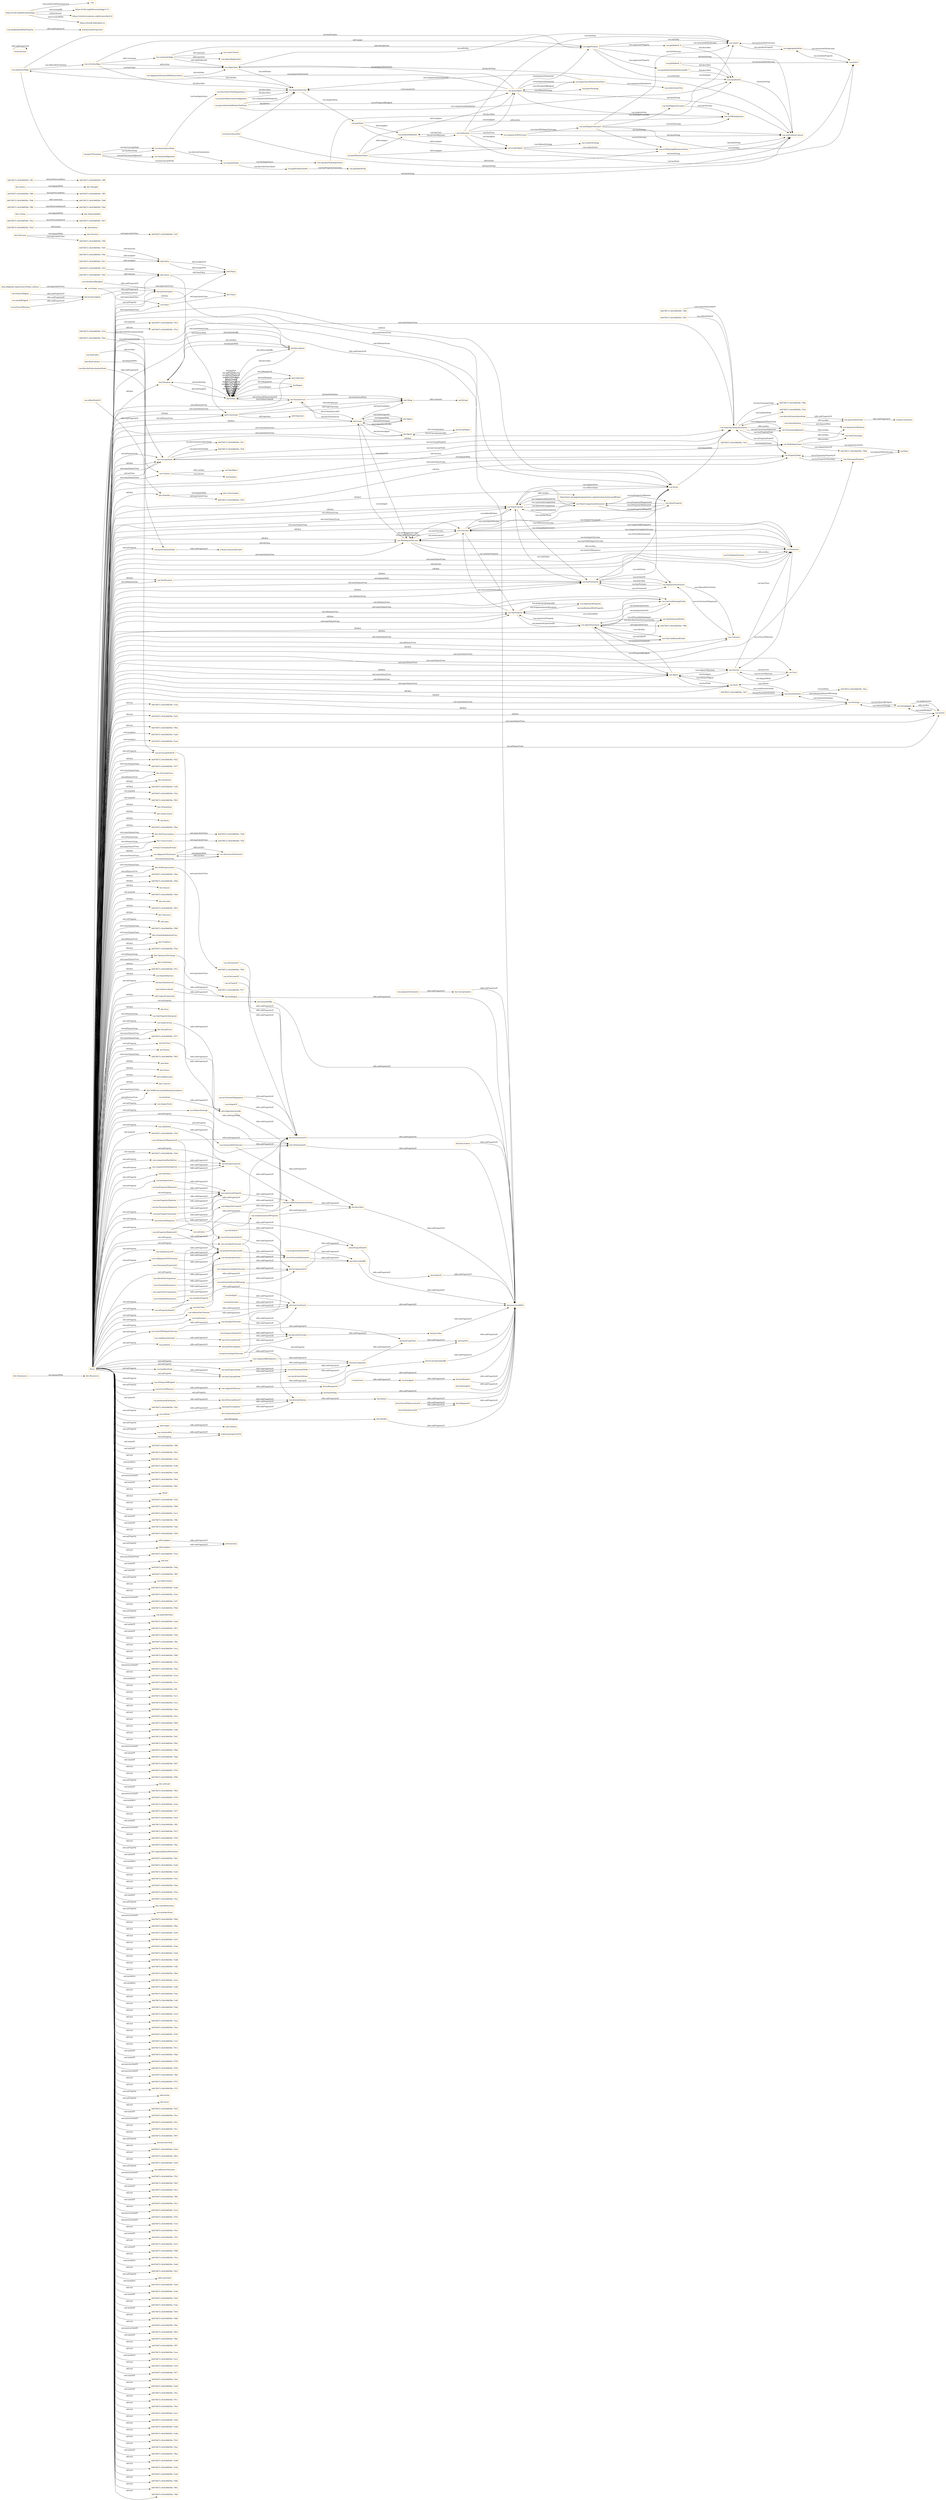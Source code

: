 digraph ar2dtool_diagram { 
rankdir=LR;
size="1501"
node [shape = rectangle, color="orange"]; "bhv:Dominance" "44478472:18c6366f38c:-7fc6" "44478472:18c6366f38c:-7ef1" "dul:Situation" "odrl:Action" "44478472:18c6366f38c:-7fd5" "44478472:18c6366f38c:-7fe7" "44478472:18c6366f38c:-7faa" "44478472:18c6366f38c:-7f22" "44478472:18c6366f38c:-7f17" "44478472:18c6366f38c:-7f77" "44478472:18c6366f38c:-7fde" "bhv:PersonalFocus" "bhv:Hedonism" "bhv:Societal" "44478472:18c6366f38c:-7ef0" "vae:NodeImportance" "bhv:Universalism" "44478472:18c6366f38c:-7f96" "44478472:18c6366f38c:-7fbb" "vae:Value" "bhv:Stimulation" "odrl:Policy" "bhv:Achievement" "bhv:Value" "dul:Norm" "44478472:18c6366f38c:-7fbe" "44478472:18c6366f38c:-7fcf" "44478472:18c6366f38c:-7fc3" "44478472:18c6366f38c:-7fb8" "44478472:18c6366f38c:-7f0f" "odrl:Operator" "vae:VaeProperty" "bhv:SelfTrascendence" "vae:Outcome" "schema:ConceptualFrame" "vae:VaeEntity" "vae:MultiInputOutcome" "bhv:Conservation" "vae:AlignmentStatement" "44478472:18c6366f38c:-7f0e" "bhv:Dependability" "44478472:18c6366f38c:-7fc9" "dul:SocialObject" "bhv:Caring" "44478472:18c6366f38c:-7f04" "odrl:Asset" "bhv:Nature" "vae:Generalization" "vae:Context" "vae:ActionOnState" "vae:VaeStatement" "44478472:18c6366f38c:-7fed" "44478472:18c6366f38c:-7f23" "vae:TaxonomyProperty" "44478472:18c6366f38c:-7fd2" "bhv:Security" "vae:ConceptNode" "dul:Object" "44478472:18c6366f38c:-7fb3" "bhv:Tolerance" "vae:System" "http://dbpedia.org/resource/Value_(ethics)" "bhv:Humility" "44478472:18c6366f38c:-7fdb" "44478472:18c6366f38c:-7f99" "odrl:Party" "vae:Norm" "44478472:18c6366f38c:-7ff6" "bhv:GrowthAndAnxietyFree" "vae:User" "44478472:18c6366f38c:-7fc0" "vae:Sequence" "vae:AgentStatement" "vae:VaeConditionedEntity" "bhv:Tradition" "dul:Event" "dul:Agent" "44478472:18c6366f38c:-7fea" "vae:ValueTaxonomyStatement" "44478472:18c6366f38c:-7fa7" "44478472:18c6366f38c:-7f2e" "vae:TaxonomyAlignment" "bhv:SelfEnhancement" "vae:Strategy" "vae:Agent" "44478472:18c6366f38c:-7f05" "bhv:Benevolence" "vae:FinalInputOutcome" "vae:VaeSituation" "bhv:Conformity" "44478472:18c6366f38c:-7f1c" "vae:Action" "44478472:18c6366f38c:-7fd8" "44478472:18c6366f38c:-7fad" "bhv:Resources" "dul:Collection" "44478472:18c6366f38c:-7f2f" "vae:AwarenessStatement" "vae:ValueDefinition" "bhv:OpennessToChange" "44478472:18c6366f38c:-7fcc" "vae:ActingAgent" "odrl:LogicalConstraint" "vae:ValueConcept" "vae:PropertyNode" "vae:ValueProperty" "vae:ValueComparisonStatement" "44478472:18c6366f38c:-7fb0" "vae:VaeStatementEntity" "vae:Criterion" "44478472:18c6366f38c:-7fe4" "bhv:Thought" "dul:TimeInterval" "vae:State" "dul:Entity" "bhv:Face" "44478472:18c6366f38c:-7ff3" "vae:VaeConditioningEntity" "vae:VaePropertyStatement" "bhv:SocialFocus" "44478472:18c6366f38c:-7ff0" "44478472:18c6366f38c:-7f71" "odrl:Constraint" "vae:OptimizedProperty" "dul:Theory" "dul:Region" "dul:Description" "44478472:18c6366f38c:-7f63" "44478472:18c6366f38c:-7fe1" "bhv:Action" "vcvf:Value" "odrl:Rule" "bhv:Power" "vae:ImportanceRelation" "bhv:Personal" "44478472:18c6366f38c:-7ef9" "44478472:18c6366f38c:-7fb5" "44478472:18c6366f38c:-7ffc" "vae:ArgumentStatement" "bhv:SelfDirection" "bhv:Concern" "44478472:18c6366f38c:-7ff9" "bhv:SelfProtectionAndAnxietyAvoidance" ; /*classes style*/
	"bhv:Action" -> "bhv:Thought" [ label = "owl:disjointWith" ];
	"vae:particularizesNode" -> "schema:subsumedUnder" [ label = "rdfs:subPropertyOf" ];
	"vae:hasConceptNode" -> "vae:hasTaxonomyNode" [ label = "rdfs:subPropertyOf" ];
	"vae:ConceptNode" -> "vae:PropertyNode" [ label = "owl:disjointWith" ];
	"vae:argumentAlign" -> "vae:criterionAlign" [ label = "vae:isBasedOnCriterion" ];
	"vae:argumentAlign" -> "vae:alignPremise" [ label = "vae:hasPremise" ];
	"vae:argumentAlign" -> "vae:alignClaim" [ label = "vae:hasClaim" ];
	"vae:argumentAlign" -> "vae:taxProblemContext" [ label = "dul:hasSetting" ];
	"vae:isTaxonomyNodeOf" -> "dul:isComponentOf" [ label = "rdfs:subPropertyOf" ];
	"vae:previousInputOutcome" -> "dul:isConstituentOf" [ label = "rdfs:subPropertyOf" ];
	"vae:previousInputOutcome" -> "dul:directlyFollows" [ label = "rdfs:subPropertyOf" ];
	"vae:proposesStatement" -> "dul:conceptualizes" [ label = "rdfs:subPropertyOf" ];
	"vae:hasTaxonomyNode" -> "dul:hasComponent" [ label = "rdfs:subPropertyOf" ];
	"vae:giniPropertyNode" -> "vae:giniIndexProp" [ label = "vae:hasPropertyTaxonomy" ];
	"dul:isSatisfiedBy" -> "dul:associatedWith" [ label = "rdfs:subPropertyOf" ];
	"vae:nextInputOutcome" -> "dul:isConstituentOf" [ label = "rdfs:subPropertyOf" ];
	"vae:nextInputOutcome" -> "dul:directlyPrecedes" [ label = "rdfs:subPropertyOf" ];
	"vae:VaeSituation" -> "vae:VaeStatement" [ label = "owl:disjointWith" ];
	"vae:benvolenceNodeImportance" -> "vae:benevolenceTax" [ label = "dul:describes" ];
	"dul:conceptualizes" -> "dul:associatedWith" [ label = "rdfs:subPropertyOf" ];
	"vae:comparisonHasInferior" -> "vae:interpretationOn" [ label = "rdfs:subPropertyOf" ];
	"vae:hasTrace" -> "dul:isAgentInvolvedIn" [ label = "rdfs:subPropertyOf" ];
	"vae:isInputOf" -> "dul:isConstituentOf" [ label = "rdfs:subPropertyOf" ];
	"dul:involvesAgent" -> "dul:hasParticipant" [ label = "rdfs:subPropertyOf" ];
	"dul:isObservableAt" -> "dul:hasRegion" [ label = "rdfs:subPropertyOf" ];
	"terms:license" -> "terms:license" [ label = "rdfs:subPropertyOf" ];
	"vae:multiInputOutcome2" -> "vae:actOfPayingTaxes" [ label = "vae:hasOutcome" ];
	"vae:multiInputOutcome2" -> "vae:state2" [ label = "vae:hasInput" ];
	"dul:hasLocation" -> "dul:associatedWith" [ label = "rdfs:subPropertyOf" ];
	"bhv:SelfTrascendence" -> "44478472:18c6366f38c:-7ef9" [ label = "owl:equivalentClass" ];
	"dul:isAgentInvolvedIn" -> "dul:isParticipantIn" [ label = "rdfs:subPropertyOf" ];
	"http://dbpedia.org/resource/Value_(ethics)" -> "vcvf:Value" [ label = "owl:equivalentClass" ];
	"vae:describesVaeStatementEntity" -> "dul:describes" [ label = "rdfs:subPropertyOf" ];
	"vae:hasPropertyTaxonomy" -> "vae:expressesProperty" [ label = "rdfs:subPropertyOf" ];
	"dul:Event" -> "dul:Object" [ label = "owl:disjointWith" ];
	"vae:isPremiseOf" -> "dul:isConstituentOf" [ label = "rdfs:subPropertyOf" ];
	"dul:isConstituentOf" -> "dul:associatedWith" [ label = "rdfs:subPropertyOf" ];
	"vae:interpretationOn" -> "vae:describesVaeStatementEntity" [ label = "rdfs:subPropertyOf" ];
	"vae:isTestedInStatement" -> "vae:hasInterpretation" [ label = "rdfs:subPropertyOf" ];
	"dul:Description" -> "dul:Situation" [ label = "owl:disjointWith" ];
	"vae:giniIndex0_3" -> "vae:state1" [ label = "vae:measuredOnOutcome" ];
	"vae:giniIndex0_3" -> "vae:equalityTax" [ label = "dul:describes" ];
	"vae:madeByAgent" -> "dul:involvesAgent" [ label = "rdfs:subPropertyOf" ];
	"dul:isPreconditionOf" -> "dul:directlyPrecedes" [ label = "rdfs:subPropertyOf" ];
	"vae:isOutcomeOf" -> "dul:isConstituentOf" [ label = "rdfs:subPropertyOf" ];
	"vae:isPresentInStatement" -> "dul:isDescribedBy" [ label = "rdfs:subPropertyOf" ];
	"vae:hasInput" -> "dul:hasConstituent" [ label = "rdfs:subPropertyOf" ];
	"bhv:Personal" -> "bhv:Societal" [ label = "owl:disjointWith" ];
	"bhv:Personal" -> "44478472:18c6366f38c:-7f0f" [ label = "owl:equivalentClass" ];
	"vae:hasUser" -> "vae:hasAgent" [ label = "rdfs:subPropertyOf" ];
	"vae:equalityTax" -> "vae:taxProblemContext" [ label = "dul:hasSetting" ];
	"dul:hasPart" -> "dul:associatedWith" [ label = "rdfs:subPropertyOf" ];
	"vae:onState" -> "dul:hasPrecondition" [ label = "rdfs:subPropertyOf" ];
	"vae:hasActionOnState" -> "dul:hasComponent" [ label = "rdfs:subPropertyOf" ];
	"vae:AgentStatement" -> "44478472:18c6366f38c:-7f96" [ label = "owl:equivalentClass" ];
	"vae:hasPropertyNode" -> "vae:hasTaxonomyNode" [ label = "rdfs:subPropertyOf" ];
	"vae:hasPropertyNode" -> "dul:hasComponent" [ label = "rdfs:subPropertyOf" ];
	"vae:payMinimumTaxes" -> "vae:problemModeller" [ label = "odrl:assigner" ];
	"vae:payMinimumTaxes" -> "vae:payerAgent" [ label = "odrl:assignee" ];
	"vae:payMinimumTaxes" -> "vae:evaderAgent" [ label = "odrl:assignee" ];
	"vae:payMinimumTaxes" -> "vae:actOfPayingMiniumumTaxes" [ label = "odrl:action" ];
	"vae:equalityNode" -> "vae:giniPropertyNode" [ label = "vae:directlyGeneralizes" ];
	"vae:equalityNode" -> "vae:equalityNodeImportance" [ label = "vae:hasImportance" ];
	"dul:hasPrecondition" -> "dul:directlyFollows" [ label = "rdfs:subPropertyOf" ];
	"vae:hasPropertyOfSuperior" -> "vae:expressesProperty" [ label = "rdfs:subPropertyOf" ];
	"odrl:Asset" -> "odrl:Constraint" [ label = "owl:disjointWith" ];
	"bhv:Conservation" -> "44478472:18c6366f38c:-7f2f" [ label = "owl:equivalentClass" ];
	"dul:hasRegion" -> "dul:associatedWith" [ label = "rdfs:subPropertyOf" ];
	"vae:isPropertyNodeOf" -> "vae:isTaxonomyNodeOf" [ label = "rdfs:subPropertyOf" ];
	"vae:isPropertyNodeOf" -> "dul:isComponentOf" [ label = "rdfs:subPropertyOf" ];
	"bhv:Societal" -> "44478472:18c6366f38c:-7ef1" [ label = "owl:equivalentClass" ];
	"dul:precedes" -> "dul:associatedWith" [ label = "rdfs:subPropertyOf" ];
	"vae:comparisonHasSuperior" -> "vae:interpretationOn" [ label = "rdfs:subPropertyOf" ];
	"vae:hasOutcome" -> "dul:hasConstituent" [ label = "rdfs:subPropertyOf" ];
	"vae:Norm" -> "vae:ValueTaxonomyStatement" [ label = "owl:disjointWith" ];
	"vae:alignPremise" -> "vae:equalityTax" [ label = "vae:withValue" ];
	"vae:alignPremise" -> "vae:state2" [ label = "vae:onEntity" ];
	"vae:alignPremise" -> "vae:giniIndexSatisfiedThreshold0_7" [ label = "vae:expressesProperty" ];
	"vae:alignPremise" -> "vae:giniIndex0_9" [ label = "vae:expressesProperty" ];
	"vae:alignPremise" -> "vae:taxProblemContext" [ label = "dul:hasSetting" ];
	"vae:isProposedByAgent" -> "dul:isConceptualizedBy" [ label = "rdfs:subPropertyOf" ];
	"dul:isComponentOf" -> "dul:isPropertPartOf" [ label = "rdfs:subPropertyOf" ];
	"vae:Value" -> "bhv:Value" [ label = "owl:equivalentClass" ];
	"bhv:Dominance" -> "bhv:Resources" [ label = "owl:disjointWith" ];
	"vae:isEntityOf" -> "vae:isPresentInStatement" [ label = "rdfs:subPropertyOf" ];
	"dul:isConceptualizedBy" -> "dul:associatedWith" [ label = "rdfs:subPropertyOf" ];
	"vae:MultiInputOutcome" -> "vae:Sequence" [ label = "rdfs:seeAlso" ];
	"vae:propertyExpressedAt" -> "vae:isPresentInStatement" [ label = "rdfs:subPropertyOf" ];
	"vae:payerAgent" -> "vae:taxProblemContext" [ label = "dul:hasSetting" ];
	"vae:payerAgent" -> "vae:importanceRelationTaxPayer" [ label = "vae:proposesStatement" ];
	"vae:payerAgent" -> "vae:payerStrategy" [ label = "vae:followsStrategy" ];
	"vae:payerAgent" -> "vae:benevolenceTax" [ label = "vcvf:commitsTo" ];
	"vae:payerAgent" -> "vae:argumentAlign" [ label = "vae:proposesStatement" ];
	"vae:payerAgent" -> "vae:alignClaim" [ label = "vae:proposesStatement" ];
	"vae:payerAgent" -> "vae:actOfPayingTaxes" [ label = "vae:makesAction" ];
	"vae:payerAgent" -> "vae:alignPremise" [ label = "vae:proposesStatement" ];
	"vae:hasState" -> "dul:isAgentInvolvedIn" [ label = "rdfs:subPropertyOf" ];
	"vae:AwarenessStatement" -> "vae:AlignmentStatement" [ label = "rdfs:seeAlso" ];
	"vae:isConceptNodeOf" -> "vae:isTaxonomyNodeOf" [ label = "rdfs:subPropertyOf" ];
	"bhv:Caring" -> "bhv:Dependability" [ label = "owl:disjointWith" ];
	"vae:payTaxes" -> "vae:problemModeller" [ label = "odrl:assigner" ];
	"vae:payTaxes" -> "vae:evaderAgent" [ label = "odrl:assignee" ];
	"vae:payTaxes" -> "vae:actOfPayingTaxes" [ label = "odrl:action" ];
	"vae:hasRootNode" -> "vae:hasConceptNode" [ label = "rdfs:subPropertyOf" ];
	"vae:isAgentOfSystem" -> "dul:isMemberOf" [ label = "rdfs:subPropertyOf" ];
	"dul:hasProperPart" -> "dul:hasPart" [ label = "rdfs:subPropertyOf" ];
	"vae:aggregationSum" -> "vae:state2" [ label = "vae:measuredOnOutcome" ];
	"vae:aggregationSum" -> "vae:state1" [ label = "vae:measuredOnOutcome" ];
	"vae:ValueConcept" -> "http://www.ontologydesignpatterns.org/ont/values/valuecore#Value" [ label = "rdfs:seeAlso" ];
	"vae:state1" -> "vae:aggregationSum" [ label = "vae:satisfiesProperty" ];
	"vae:isInputOutcomeOf" -> "dul:isConstituentOf" [ label = "rdfs:subPropertyOf" ];
	"vae:payerTaxonomy" -> "vae:taxonomAlignment" [ label = "vae:hasTaxonomyAlignment" ];
	"vae:payerTaxonomy" -> "vae:benevolenceNode" [ label = "vae:hasRootNode" ];
	"vae:payerTaxonomy" -> "vae:equalityNode" [ label = "vae:hasConceptNode" ];
	"vae:payerTaxonomy" -> "vae:benevolenceNode" [ label = "vae:hasConceptNode" ];
	"vae:isTaxonomyPropertyOf" -> "vae:propertyExpressedAt" [ label = "rdfs:subPropertyOf" ];
	"vae:giniIndex0_9" -> "vae:state2" [ label = "vae:measuredOnOutcome" ];
	"vae:giniIndex0_9" -> "vae:equalityTax" [ label = "dul:describes" ];
	"vae:directlyParticularizesNode" -> "vae:particularizesNode" [ label = "rdfs:subPropertyOf" ];
	"vae:isRootNodeOf" -> "vae:isConceptNodeOf" [ label = "rdfs:subPropertyOf" ];
	"vae:problemModeller" -> "vae:taxSystem" [ label = "vae:isUserOfSystem" ];
	"dul:hasSetting" -> "dul:associatedWith" [ label = "rdfs:subPropertyOf" ];
	"dul:hasMember" -> "dul:associatedWith" [ label = "rdfs:subPropertyOf" ];
	"vae:expressesProperty" -> "vae:describesVaeStatementEntity" [ label = "rdfs:subPropertyOf" ];
	"vae:taxSystem" -> "vae:problemModeller" [ label = "vae:hasUser" ];
	"vae:taxSystem" -> "vae:sequenceOfOutcomes" [ label = "vae:hasTrace" ];
	"vae:taxSystem" -> "vae:state2" [ label = "vae:hasState" ];
	"vae:taxSystem" -> "vae:state1" [ label = "vae:hasState" ];
	"vae:taxSystem" -> "vae:payerAgent" [ label = "vae:hasAgent" ];
	"vae:taxSystem" -> "vae:evaderAgent" [ label = "vae:hasAgent" ];
	"vae:taxSystem" -> "vae:taxProblemContext" [ label = "dul:hasSetting" ];
	"vae:hasAgent" -> "dul:hasMember" [ label = "rdfs:subPropertyOf" ];
	"vae:isFollowedByAgent" -> "dul:hasParticipant" [ label = "rdfs:subPropertyOf" ];
	"vae:criterionAlign" -> "vae:alignPremise" [ label = "odrl:target" ];
	"vae:criterionAlign" -> "vae:constraintAlign" [ label = "odrl:constraint" ];
	"vae:criterionAlign" -> "vae:alignClaim" [ label = "odrl:action" ];
	"vae:criterionAlign" -> "vae:benevolenceTax" [ label = "dul:describes" ];
	"vae:hasRelationWithProperty" -> "schema:hasPerspective" [ label = "rdfs:subPropertyOf" ];
	"vae:measuredOnOutcome" -> "dul:isParticipantIn" [ label = "rdfs:subPropertyOf" ];
	"vae:measuredOnOutcome" -> "dul:describes" [ label = "rdfs:subPropertyOf" ];
	"vae:isImportanceOf" -> "vae:propertyExpressedAt" [ label = "rdfs:subPropertyOf" ];
	"dul:isSettingFor" -> "dul:associatedWith" [ label = "rdfs:subPropertyOf" ];
	"vae:perform" -> "dul:hasPostcondition" [ label = "rdfs:subPropertyOf" ];
	"vcvf:Value" -> "bhv:Value" [ label = "owl:equivalentClass" ];
	"vcvf:Value" -> "vae:Value" [ label = "owl:equivalentClass" ];
	"dul:isPartOf" -> "dul:associatedWith" [ label = "rdfs:subPropertyOf" ];
	"vae:isTraceOfSystem" -> "dul:involvesAgent" [ label = "rdfs:subPropertyOf" ];
	"dul:isParticipantIn" -> "dul:associatedWith" [ label = "rdfs:subPropertyOf" ];
	"vae:directlyGeneralizesNode" -> "vae:generalizesNode" [ label = "rdfs:subPropertyOf" ];
	"dul:hasTimeInterval" -> "dul:hasRegion" [ label = "rdfs:subPropertyOf" ];
	"vae:importanceRelationTaxPayer" -> "vae:payerAgent" [ label = "vae:isProposedByAgent" ];
	"vae:importanceRelationTaxPayer" -> "vae:benevolenceTax" [ label = "vae:comparisonHasSuperior" ];
	"vae:importanceRelationTaxPayer" -> "vae:achievementTax" [ label = "vae:comparisonHasInferior" ];
	"vae:conditionsActionIn" -> "dul:isPreconditionOf" [ label = "rdfs:subPropertyOf" ];
	"vae:superiorInComparison" -> "vae:hasInterpretation" [ label = "rdfs:subPropertyOf" ];
	"vae:System" -> "vae:User" [ label = "owl:disjointWith" ];
	"dul:satisfies" -> "dul:associatedWith" [ label = "rdfs:subPropertyOf" ];
	"vae:ValueTaxonomyStatement" -> "vae:TaxonomyAlignment" [ label = "rdfs:seeAlso" ];
	"vae:followsStrategy" -> "dul:isParticipantIn" [ label = "rdfs:subPropertyOf" ];
	"vae:hasPropertyOfInferior" -> "vae:expressesProperty" [ label = "rdfs:subPropertyOf" ];
	"vae:composedBySequence" -> "dul:hasComponent" [ label = "rdfs:subPropertyOf" ];
	"vae:isActionOnStateOfStrategy" -> "dul:isComponentOf" [ label = "rdfs:subPropertyOf" ];
	"https://w3id.org/def/vaeontology" -> "vae:" [ label = "vann:preferredNamespaceUri" ];
	"https://w3id.org/def/vaeontology" -> "https://w3id.org/def/vaeontology/1.0.1" [ label = "owl:versionIRI" ];
	"https://w3id.org/def/vaeontology" -> "https://creativecommons.org/licenses/by/4.0/" [ label = "terms:license" ];
	"https://w3id.org/def/vaeontology" -> "https://chowlk.linkeddata.es" [ label = "mod:createdWith" ];
	"vae:benevolenceTax" -> "vae:payTaxes" [ label = "vae:shapesNorm" ];
	"dul:hasComponent" -> "dul:hasProperPart" [ label = "rdfs:subPropertyOf" ];
	"vae:startsWithInputOutcome" -> "vae:hasInputOutcome" [ label = "rdfs:subPropertyOf" ];
	"vae:startsWithInputOutcome" -> "dul:hasProperPart" [ label = "rdfs:subPropertyOf" ];
	"dul:hasParticipant" -> "dul:associatedWith" [ label = "rdfs:subPropertyOf" ];
	"vae:isOptimizationOfProperty" -> "dul:describes" [ label = "rdfs:subPropertyOf" ];
	"vae:propertyOptimizedAt" -> "dul:isDescribedBy" [ label = "rdfs:subPropertyOf" ];
	"bhv:Humility" -> "bhv:Universalism" [ label = "owl:disjointWith" ];
	"bhv:Humility" -> "44478472:18c6366f38c:-7f23" [ label = "owl:equivalentClass" ];
	"vae:FinalInputOutcome" -> "vae:Sequence" [ label = "rdfs:seeAlso" ];
	"odrl:target" -> "odrl:relation" [ label = "rdfs:subPropertyOf" ];
	"vae:benevolenceDef" -> "vae:benevolenceTax" [ label = "dul:defines" ];
	"vae:benevolenceDef" -> "vae:taxProblemContext" [ label = "dul:hasSetting" ];
	"bhv:SelfEnhancement" -> "44478472:18c6366f38c:-7f05" [ label = "owl:equivalentClass" ];
	"dul:directlyPrecedes" -> "dul:precedes" [ label = "rdfs:subPropertyOf" ];
	"vae:makesAction" -> "dul:isAgentInvolvedIn" [ label = "rdfs:subPropertyOf" ];
	"vae:withValue" -> "vae:interpretationOn" [ label = "rdfs:subPropertyOf" ];
	"vae:constraintAlign" -> "vae:alignClaim" [ label = "odrl:rightOperand" ];
	"vae:constraintAlign" -> "vae:sameContext" [ label = "odrl:operator" ];
	"vae:constraintAlign" -> "vae:logicalImplication" [ label = "odrl:operator" ];
	"vae:constraintAlign" -> "vae:alignPremise" [ label = "odrl:leftOperand" ];
	"dul:isRegionFor" -> "dul:associatedWith" [ label = "rdfs:subPropertyOf" ];
	"dul:describes" -> "dul:associatedWith" [ label = "rdfs:subPropertyOf" ];
	"vae:satisfiesProperty" -> "dul:isDescribedBy" [ label = "rdfs:subPropertyOf" ];
	"vae:isAlignmentOfTaxonomy" -> "vae:propertyExpressedAt" [ label = "rdfs:subPropertyOf" ];
	"vae:TaxonomyAlignment" -> "vae:ValueTaxonomy" [ label = "rdfs:seeAlso" ];
	"vae:generalizationRelationTaxPayer" -> "vae:payerAgent" [ label = "vae:isProposedByAgent" ];
	"vae:generalizationRelationTaxPayer" -> "vae:benevolenceTax" [ label = "vae:comparisonHasSuperior" ];
	"vae:generalizationRelationTaxPayer" -> "vae:equalityTax" [ label = "vae:comparisonHasInferior" ];
	"vae:hasImportance" -> "vae:expressesProperty" [ label = "rdfs:subPropertyOf" ];
	"vae:alignClaim" -> "vae:benevolenceTax" [ label = "vae:withValue" ];
	"vae:alignClaim" -> "vae:state2" [ label = "vae:onEntity" ];
	"vae:alignClaim" -> "vae:taxProblemContext" [ label = "dul:hasSetting" ];
	"dul:isDescribedBy" -> "dul:associatedWith" [ label = "rdfs:subPropertyOf" ];
	"vae:actOfPayingMiniumumTaxes" -> "vae:taxProblemContext" [ label = "dul:hasSetting" ];
	"vae:relationWith" -> "schema:perspectiveOn" [ label = "rdfs:subPropertyOf" ];
	"vae:NodeImportance" -> "vae:ValueTaxonomy" [ label = "rdfs:seeAlso" ];
	"vae:NodeImportance" -> "vae:ImportanceRelation" [ label = "rdfs:seeAlso" ];
	"dul:isSubordinatedTo" -> "dul:directlyFollows" [ label = "rdfs:subPropertyOf" ];
	"vae:multiInputOutcome1" -> "vae:multiInputOutcome2" [ label = "vae:nextInputOutcome" ];
	"vae:multiInputOutcome1" -> "vae:state2" [ label = "vae:hasOutcome" ];
	"vae:multiInputOutcome1" -> "vae:actOfPayingTaxes" [ label = "vae:hasOutcome" ];
	"vae:multiInputOutcome1" -> "vae:actOfPayingMiniumumTaxes" [ label = "vae:hasOutcome" ];
	"vae:multiInputOutcome1" -> "vae:state1" [ label = "vae:hasInput" ];
	"vae:Action" -> "vae:ActingAgent" [ label = "rdfs:seeAlso" ];
	"vae:isValuedInStatement" -> "vae:hasInterpretation" [ label = "rdfs:subPropertyOf" ];
	"vae:sequenceOfOutcomes" -> "vae:multiInputOutcome1" [ label = "vae:startsWithInputOutcome" ];
	"vae:sequenceOfOutcomes" -> "vae:taxProblemContext" [ label = "dul:hasSetting" ];
	"vae:inferiorInComparison" -> "vae:hasInterpretation" [ label = "rdfs:subPropertyOf" ];
	"vae:VaeEntity" -> "vae:Context" [ label = "rdfs:seeAlso" ];
	"vae:withNorm" -> "vae:interpretationOn" [ label = "rdfs:subPropertyOf" ];
	"vae:isClaimOf" -> "dul:isConstituentOf" [ label = "rdfs:subPropertyOf" ];
	"vae:hasInputOutcome" -> "dul:hasConstituent" [ label = "rdfs:subPropertyOf" ];
	"vae:alignmentSituationWithbenevolence" -> "vae:benevolenceTax" [ label = "dul:satisfies" ];
	"vae:alignmentSituationWithbenevolence" -> "vae:alignClaim" [ label = "dul:satisfies" ];
	"vae:isPropertyOfSuperiorOf" -> "vae:propertyExpressedAt" [ label = "rdfs:subPropertyOf" ];
	"vae:isPropertyOfSuperiorOf" -> "dul:isConstituentOf" [ label = "rdfs:subPropertyOf" ];
	"vae:evaderAgent" -> "vae:actOfPayingMiniumumTaxes" [ label = "vae:makesAction" ];
	"vae:evaderAgent" -> "vae:evaderStrategy" [ label = "vae:followsStrategy" ];
	"vae:evaderAgent" -> "vae:taxProblemContext" [ label = "dul:hasSetting" ];
	"vae:isStateOfAgent" -> "dul:involvesAgent" [ label = "rdfs:subPropertyOf" ];
	"dul:isPropertPartOf" -> "dul:isPartOf" [ label = "rdfs:subPropertyOf" ];
	"vae:Generalization" -> "vae:generalizesNode" [ label = "rdfs:seeAlso" ];
	"vae:Generalization" -> "vae:ImportanceRelation" [ label = "owl:disjointWith" ];
	"vae:Context" -> "vae:VaeObject" [ label = "rdfs:seeAlso" ];
	"NULL" -> "44478472:18c6366f38c:-7ff8" [ label = "owl:unionOf" ];
	"NULL" -> "44478472:18c6366f38c:-7f43" [ label = "owl:unionOf" ];
	"NULL" -> "44478472:18c6366f38c:-7eb3" [ label = "rdf:rest" ];
	"NULL" -> "dul:Collection" [ label = "owl:allValuesFrom" ];
	"NULL" -> "vae:hasConceptNode" [ label = "owl:onProperty" ];
	"NULL" -> "44478472:18c6366f38c:-7ed6" [ label = "owl:members" ];
	"NULL" -> "bhv:PersonalFocus" [ label = "owl:someValuesFrom" ];
	"NULL" -> "bhv:Hedonism" [ label = "rdf:first" ];
	"NULL" -> "44478472:18c6366f38c:-7ed4" [ label = "rdf:rest" ];
	"NULL" -> "bhv:Conservation" [ label = "owl:allValuesFrom" ];
	"NULL" -> "44478472:18c6366f38c:-7fb4" [ label = "owl:intersectionOf" ];
	"NULL" -> "44478472:18c6366f38c:-7f81" [ label = "owl:unionOf" ];
	"NULL" -> "rdf:nil" [ label = "rdf:rest" ];
	"NULL" -> "vae:VaeConditioningEntity" [ label = "owl:someValuesFrom" ];
	"NULL" -> "vae:isBasedOnCriterion" [ label = "owl:onProperty" ];
	"NULL" -> "44478472:18c6366f38c:-7ef5" [ label = "rdf:rest" ];
	"NULL" -> "44478472:18c6366f38c:-7f08" [ label = "rdf:rest" ];
	"NULL" -> "vae:interpretationOn" [ label = "owl:onProperty" ];
	"NULL" -> "vae:ConceptNode" [ label = "rdf:first" ];
	"NULL" -> "vae:PropertyNode" [ label = "rdf:first" ];
	"NULL" -> "44478472:18c6366f38c:-7ec5" [ label = "rdf:rest" ];
	"NULL" -> "44478472:18c6366f38c:-7ffb" [ label = "owl:unionOf" ];
	"NULL" -> "44478472:18c6366f38c:-7fa6" [ label = "owl:unionOf" ];
	"NULL" -> "44478472:18c6366f38c:-7f04" [ label = "rdf:first" ];
	"NULL" -> "44478472:18c6366f38c:-7f29" [ label = "rdf:rest" ];
	"NULL" -> "odrl:assignee" [ label = "owl:onProperty" ];
	"NULL" -> "44478472:18c6366f38c:-7ecb" [ label = "rdf:rest" ];
	"NULL" -> "vae:ConceptNode" [ label = "owl:someValuesFrom" ];
	"NULL" -> "vae:expressesProperty" [ label = "owl:onProperty" ];
	"NULL" -> "vae:VaeSituation" [ label = "owl:allValuesFrom" ];
	"NULL" -> "dul:hasSetting" [ label = "owl:onProperty" ];
	"NULL" -> "bhv:SelfTrascendence" [ label = "owl:someValuesFrom" ];
	"NULL" -> "44478472:18c6366f38c:-7fb3" [ label = "rdf:first" ];
	"NULL" -> "owl:real" [ label = "owl:someValuesFrom" ];
	"NULL" -> "44478472:18c6366f38c:-7fda" [ label = "owl:unionOf" ];
	"NULL" -> "44478472:18c6366f38c:-7ff5" [ label = "owl:unionOf" ];
	"NULL" -> "vae:reflectsValue" [ label = "owl:onProperty" ];
	"NULL" -> "odrl:LogicalConstraint" [ label = "rdf:first" ];
	"NULL" -> "44478472:18c6366f38c:-7eb6" [ label = "rdf:rest" ];
	"NULL" -> "vae:onEntity" [ label = "owl:onProperty" ];
	"NULL" -> "vae:VaeConditioningEntity" [ label = "owl:allValuesFrom" ];
	"NULL" -> "44478472:18c6366f38c:-7ebc" [ label = "rdf:rest" ];
	"NULL" -> "44478472:18c6366f38c:-7fbe" [ label = "rdf:first" ];
	"NULL" -> "44478472:18c6366f38c:-7ef7" [ label = "owl:intersectionOf" ];
	"NULL" -> "44478472:18c6366f38c:-7fb6" [ label = "rdf:rest" ];
	"NULL" -> "vae:abidesByValue" [ label = "owl:onProperty" ];
	"NULL" -> "vae:comparisonHasInferior" [ label = "owl:onProperty" ];
	"NULL" -> "44478472:18c6366f38c:-7eb4" [ label = "owl:members" ];
	"NULL" -> "44478472:18c6366f38c:-7fb7" [ label = "owl:unionOf" ];
	"NULL" -> "44478472:18c6366f38c:-7f2b" [ label = "owl:unionOf" ];
	"NULL" -> "vae:isUserOfSystem" [ label = "owl:onProperty" ];
	"NULL" -> "44478472:18c6366f38c:-7ffa" [ label = "rdf:rest" ];
	"NULL" -> "44478472:18c6366f38c:-7eca" [ label = "rdf:rest" ];
	"NULL" -> "vae:ActionOnState" [ label = "rdf:first" ];
	"NULL" -> "vae:VaeStatement" [ label = "owl:someValuesFrom" ];
	"NULL" -> "vae:Criterion" [ label = "owl:allValuesFrom" ];
	"NULL" -> "odrl:Constraint" [ label = "owl:allValuesFrom" ];
	"NULL" -> "44478472:18c6366f38c:-7fd0" [ label = "rdf:rest" ];
	"NULL" -> "44478472:18c6366f38c:-7f1b" [ label = "rdf:rest" ];
	"NULL" -> "vae:VaeProperty" [ label = "owl:allValuesFrom" ];
	"NULL" -> "44478472:18c6366f38c:-7f2d" [ label = "owl:intersectionOf" ];
	"NULL" -> "bhv:GrowthAndAnxietyFree" [ label = "owl:someValuesFrom" ];
	"NULL" -> "vae:withValue" [ label = "owl:onProperty" ];
	"NULL" -> "44478472:18c6366f38c:-7ec8" [ label = "rdf:rest" ];
	"NULL" -> "vae:Strategy" [ label = "owl:someValuesFrom" ];
	"NULL" -> "44478472:18c6366f38c:-7ecc" [ label = "owl:members" ];
	"NULL" -> "vae:ConceptNode" [ label = "owl:onClass" ];
	"NULL" -> "vae:Action" [ label = "rdf:first" ];
	"NULL" -> "44478472:18c6366f38c:-7ff1" [ label = "rdf:rest" ];
	"NULL" -> "44478472:18c6366f38c:-7ec1" [ label = "rdf:rest" ];
	"NULL" -> "44478472:18c6366f38c:-7ece" [ label = "rdf:rest" ];
	"NULL" -> "44478472:18c6366f38c:-7feb" [ label = "rdf:rest" ];
	"NULL" -> "vae:MultiInputOutcome" [ label = "owl:someValuesFrom" ];
	"NULL" -> "dul:hasPart" [ label = "owl:onProperty" ];
	"NULL" -> "vae:AwarenessStatement" [ label = "owl:someValuesFrom" ];
	"NULL" -> "vae:Sequence" [ label = "owl:someValuesFrom" ];
	"NULL" -> "44478472:18c6366f38c:-7fe2" [ label = "rdf:rest" ];
	"NULL" -> "44478472:18c6366f38c:-7fb9" [ label = "rdf:rest" ];
	"NULL" -> "vae:startsWithInputOutcome" [ label = "owl:onProperty" ];
	"NULL" -> "44478472:18c6366f38c:-7efd" [ label = "rdf:rest" ];
	"NULL" -> "44478472:18c6366f38c:-7f41" [ label = "rdf:rest" ];
	"NULL" -> "44478472:18c6366f38c:-7f92" [ label = "rdf:rest" ];
	"NULL" -> "44478472:18c6366f38c:-7f0d" [ label = "owl:intersectionOf" ];
	"NULL" -> "vae:Agent" [ label = "owl:someValuesFrom" ];
	"NULL" -> "vae:isStartOfSequence" [ label = "owl:onProperty" ];
	"NULL" -> "bhv:Tradition" [ label = "rdf:first" ];
	"NULL" -> "vae:nextInputOutcome" [ label = "owl:onProperty" ];
	"NULL" -> "vae:Sequence" [ label = "owl:onClass" ];
	"NULL" -> "vae:hasRootNode" [ label = "owl:onProperty" ];
	"NULL" -> "44478472:18c6366f38c:-7f1c" [ label = "rdf:first" ];
	"NULL" -> "vae:VaeConditionedEntity" [ label = "owl:someValuesFrom" ];
	"NULL" -> "44478472:18c6366f38c:-7f22" [ label = "rdf:first" ];
	"NULL" -> "bhv:SelfEnhancement" [ label = "owl:someValuesFrom" ];
	"NULL" -> "44478472:18c6366f38c:-7f71" [ label = "owl:someValuesFrom" ];
	"NULL" -> "bhv:GrowthAndAnxietyFree" [ label = "owl:allValuesFrom" ];
	"NULL" -> "vae:Outcome" [ label = "owl:someValuesFrom" ];
	"NULL" -> "44478472:18c6366f38c:-7fd4" [ label = "owl:unionOf" ];
	"NULL" -> "bhv:SelfDirection" [ label = "rdf:first" ];
	"NULL" -> "vae:TaxonomyProperty" [ label = "owl:someValuesFrom" ];
	"NULL" -> "dul:Theory" [ label = "rdf:first" ];
	"NULL" -> "44478472:18c6366f38c:-7fd7" [ label = "owl:unionOf" ];
	"NULL" -> "dul:Event" [ label = "rdf:first" ];
	"NULL" -> "44478472:18c6366f38c:-7f74" [ label = "rdf:rest" ];
	"NULL" -> "vae:NodeImportance" [ label = "owl:onClass" ];
	"NULL" -> "vae:ArgumentStatement" [ label = "rdf:first" ];
	"NULL" -> "44478472:18c6366f38c:-7f06" [ label = "rdf:rest" ];
	"NULL" -> "bhv:attitude" [ label = "owl:onProperty" ];
	"NULL" -> "44478472:18c6366f38c:-7f62" [ label = "owl:unionOf" ];
	"NULL" -> "44478472:18c6366f38c:-7f0e" [ label = "rdf:first" ];
	"NULL" -> "44478472:18c6366f38c:-7f76" [ label = "owl:intersectionOf" ];
	"NULL" -> "vae:Norm" [ label = "rdf:first" ];
	"NULL" -> "44478472:18c6366f38c:-7ebe" [ label = "owl:members" ];
	"NULL" -> "schema:perspectiveOn" [ label = "owl:onProperty" ];
	"NULL" -> "vae:Value" [ label = "owl:someValuesFrom" ];
	"NULL" -> "44478472:18c6366f38c:-7f27" [ label = "rdf:rest" ];
	"NULL" -> "vae:VaeProperty" [ label = "rdf:first" ];
	"NULL" -> "44478472:18c6366f38c:-7ee4" [ label = "rdf:rest" ];
	"NULL" -> "44478472:18c6366f38c:-7ff2" [ label = "owl:unionOf" ];
	"NULL" -> "44478472:18c6366f38c:-7f15" [ label = "owl:intersectionOf" ];
	"NULL" -> "44478472:18c6366f38c:-7f18" [ label = "rdf:rest" ];
	"NULL" -> "vae:isImportanceOf" [ label = "owl:onProperty" ];
	"NULL" -> "44478472:18c6366f38c:-7f8c" [ label = "rdf:rest" ];
	"NULL" -> "bhv:opposingValueMotivation" [ label = "owl:onProperty" ];
	"NULL" -> "bhv:Humility" [ label = "rdf:first" ];
	"NULL" -> "44478472:18c6366f38c:-7fd1" [ label = "owl:unionOf" ];
	"NULL" -> "44478472:18c6366f38c:-7edd" [ label = "owl:members" ];
	"NULL" -> "dul:isSatisfiedBy" [ label = "owl:onProperty" ];
	"NULL" -> "44478472:18c6366f38c:-7ed5" [ label = "rdf:rest" ];
	"NULL" -> "vae:ConceptNode" [ label = "owl:allValuesFrom" ];
	"NULL" -> "vae:hasImportance" [ label = "owl:onProperty" ];
	"NULL" -> "44478472:18c6366f38c:-7fa5" [ label = "rdf:rest" ];
	"NULL" -> "vae:satisfiesProperty" [ label = "owl:onProperty" ];
	"NULL" -> "bhv:OpennessToChange" [ label = "owl:allValuesFrom" ];
	"NULL" -> "vae:VaeStatement" [ label = "rdf:first" ];
	"NULL" -> "44478472:18c6366f38c:-7fab" [ label = "rdf:rest" ];
	"NULL" -> "44478472:18c6366f38c:-7f3a" [ label = "rdf:rest" ];
	"NULL" -> "vae:VaeSituation" [ label = "rdf:first" ];
	"NULL" -> "44478472:18c6366f38c:-7fac" [ label = "owl:unionOf" ];
	"NULL" -> "bhv:valueMotivation" [ label = "owl:onProperty" ];
	"NULL" -> "vae:satisfiesNorm" [ label = "owl:onProperty" ];
	"NULL" -> "vae:relationWith" [ label = "owl:onProperty" ];
	"NULL" -> "44478472:18c6366f38c:-7f94" [ label = "owl:intersectionOf" ];
	"NULL" -> "44478472:18c6366f38c:-7f0a" [ label = "rdf:rest" ];
	"NULL" -> "bhv:Stimulation" [ label = "rdf:first" ];
	"NULL" -> "44478472:18c6366f38c:-7ee0" [ label = "rdf:rest" ];
	"NULL" -> "44478472:18c6366f38c:-7eb7" [ label = "rdf:rest" ];
	"NULL" -> "44478472:18c6366f38c:-7eda" [ label = "rdf:rest" ];
	"NULL" -> "odrl:Constraint" [ label = "rdf:first" ];
	"NULL" -> "44478472:18c6366f38c:-7ebd" [ label = "rdf:rest" ];
	"NULL" -> "odrl:target" [ label = "owl:onProperty" ];
	"NULL" -> "44478472:18c6366f38c:-7ed8" [ label = "rdf:rest" ];
	"NULL" -> "44478472:18c6366f38c:-7efb" [ label = "rdf:rest" ];
	"NULL" -> "44478472:18c6366f38c:-7fbd" [ label = "rdf:rest" ];
	"NULL" -> "44478472:18c6366f38c:-7ee2" [ label = "owl:members" ];
	"NULL" -> "44478472:18c6366f38c:-7ed0" [ label = "owl:members" ];
	"NULL" -> "vae:makesAction" [ label = "owl:onProperty" ];
	"NULL" -> "dul:Object" [ label = "owl:someValuesFrom" ];
	"NULL" -> "44478472:18c6366f38c:-7eae" [ label = "rdf:rest" ];
	"NULL" -> "vae:onState" [ label = "owl:onProperty" ];
	"NULL" -> "dul:isParticipantIn" [ label = "owl:onProperty" ];
	"NULL" -> "vae:VaeProperty" [ label = "owl:someValuesFrom" ];
	"NULL" -> "44478472:18c6366f38c:-7eff" [ label = "rdf:rest" ];
	"NULL" -> "bhv:SelfProtectionAndAnxietyAvoidance" [ label = "owl:someValuesFrom" ];
	"NULL" -> "44478472:18c6366f38c:-7fa8" [ label = "rdf:rest" ];
	"NULL" -> "vae:Agent" [ label = "owl:allValuesFrom" ];
	"NULL" -> "44478472:18c6366f38c:-7ec9" [ label = "rdf:rest" ];
	"NULL" -> "44478472:18c6366f38c:-7eec" [ label = "rdf:rest" ];
	"NULL" -> "44478472:18c6366f38c:-7fae" [ label = "rdf:rest" ];
	"NULL" -> "44478472:18c6366f38c:-7f30" [ label = "rdf:rest" ];
	"NULL" -> "44478472:18c6366f38c:-7ecf" [ label = "rdf:rest" ];
	"NULL" -> "vae:isConceptNodeOf" [ label = "owl:onProperty" ];
	"NULL" -> "vae:PropertyNode" [ label = "owl:someValuesFrom" ];
	"NULL" -> "44478472:18c6366f38c:-7f13" [ label = "rdf:rest" ];
	"NULL" -> "dul:Situation" [ label = "rdf:first" ];
	"NULL" -> "44478472:18c6366f38c:-7fdd" [ label = "owl:unionOf" ];
	"NULL" -> "bhv:SelfEnhancement" [ label = "owl:allValuesFrom" ];
	"NULL" -> "44478472:18c6366f38c:-7f78" [ label = "owl:unionOf" ];
	"NULL" -> "vae:hasPropertyNode" [ label = "owl:onProperty" ];
	"NULL" -> "44478472:18c6366f38c:-7f34" [ label = "owl:intersectionOf" ];
	"NULL" -> "dul:Description" [ label = "owl:someValuesFrom" ];
	"NULL" -> "44478472:18c6366f38c:-7fbf" [ label = "owl:intersectionOf" ];
	"NULL" -> "dul:hasTimeInterval" [ label = "owl:onProperty" ];
	"NULL" -> "bhv:Conservation" [ label = "owl:someValuesFrom" ];
	"NULL" -> "44478472:18c6366f38c:-7f72" [ label = "rdf:rest" ];
	"NULL" -> "44478472:18c6366f38c:-7f7f" [ label = "rdf:rest" ];
	"NULL" -> "bhv:PersonalFocus" [ label = "owl:allValuesFrom" ];
	"NULL" -> "schema:ConceptualFrame" [ label = "rdf:first" ];
	"NULL" -> "vae:Strategy" [ label = "rdf:first" ];
	"NULL" -> "vae:Outcome" [ label = "rdf:first" ];
	"NULL" -> "odrl:action" [ label = "owl:onProperty" ];
	"NULL" -> "44478472:18c6366f38c:-7ef0" [ label = "rdf:first" ];
	"NULL" -> "odrl:Asset" [ label = "owl:allValuesFrom" ];
	"NULL" -> "vae:isProposedByAgent" [ label = "owl:onProperty" ];
	"NULL" -> "bhv:focus" [ label = "owl:onProperty" ];
	"NULL" -> "44478472:18c6366f38c:-7f25" [ label = "rdf:rest" ];
	"NULL" -> "44478472:18c6366f38c:-7fec" [ label = "owl:unionOf" ];
	"NULL" -> "44478472:18c6366f38c:-7f21" [ label = "owl:intersectionOf" ];
	"NULL" -> "vae:isAlignmentOfTaxonomy" [ label = "owl:onProperty" ];
	"NULL" -> "44478472:18c6366f38c:-7fc1" [ label = "rdf:rest" ];
	"NULL" -> "44478472:18c6366f38c:-7f97" [ label = "rdf:rest" ];
	"NULL" -> "dul:executesTask" [ label = "owl:onProperty" ];
	"NULL" -> "vae:MultiInputOutcome" [ label = "rdf:first" ];
	"NULL" -> "44478472:18c6366f38c:-7eb2" [ label = "rdf:rest" ];
	"NULL" -> "44478472:18c6366f38c:-7f63" [ label = "owl:someValuesFrom" ];
	"NULL" -> "vae:ValueTaxonomyStatement" [ label = "owl:someValuesFrom" ];
	"NULL" -> "44478472:18c6366f38c:-7fb2" [ label = "rdf:rest" ];
	"NULL" -> "bhv:SelfProtectionAndAnxietyAvoidance" [ label = "owl:allValuesFrom" ];
	"NULL" -> "vae:ValueDefinition" [ label = "rdf:first" ];
	"NULL" -> "44478472:18c6366f38c:-7ed3" [ label = "rdf:rest" ];
	"NULL" -> "vae:influencesOutcome" [ label = "owl:onProperty" ];
	"NULL" -> "44478472:18c6366f38c:-7f3c" [ label = "owl:intersectionOf" ];
	"NULL" -> "bhv:Security" [ label = "rdf:first" ];
	"NULL" -> "vae:AgentStatement" [ label = "rdf:first" ];
	"NULL" -> "vae:AlignmentStatement" [ label = "owl:someValuesFrom" ];
	"NULL" -> "vae:propertyExpressedAt" [ label = "owl:onProperty" ];
	"NULL" -> "44478472:18c6366f38c:-7fd3" [ label = "rdf:rest" ];
	"NULL" -> "44478472:18c6366f38c:-7fe3" [ label = "owl:unionOf" ];
	"NULL" -> "bhv:OpennessToChange" [ label = "owl:someValuesFrom" ];
	"NULL" -> "dul:hasParticipant" [ label = "owl:onProperty" ];
	"NULL" -> "odrl:assigner" [ label = "owl:onProperty" ];
	"NULL" -> "vae:Action" [ label = "owl:someValuesFrom" ];
	"NULL" -> "bhv:SocialFocus" [ label = "owl:someValuesFrom" ];
	"NULL" -> "vae:Norm" [ label = "owl:someValuesFrom" ];
	"NULL" -> "dul:TimeInterval" [ label = "owl:someValuesFrom" ];
	"NULL" -> "44478472:18c6366f38c:-7ff4" [ label = "rdf:rest" ];
	"NULL" -> "44478472:18c6366f38c:-7fc2" [ label = "owl:unionOf" ];
	"NULL" -> "44478472:18c6366f38c:-7ec4" [ label = "rdf:rest" ];
	"NULL" -> "44478472:18c6366f38c:-7f70" [ label = "owl:intersectionOf" ];
	"NULL" -> "44478472:18c6366f38c:-7eef" [ label = "owl:intersectionOf" ];
	"NULL" -> "44478472:18c6366f38c:-7f77" [ label = "owl:someValuesFrom" ];
	"NULL" -> "vae:ValueComparisonStatement" [ label = "rdf:first" ];
	"NULL" -> "dul:satisfies" [ label = "owl:onProperty" ];
	"NULL" -> "vae:VaePropertyStatement" [ label = "owl:allValuesFrom" ];
	"NULL" -> "44478472:18c6366f38c:-7fc4" [ label = "rdf:rest" ];
	"NULL" -> "odrl:Rule" [ label = "rdf:first" ];
	"NULL" -> "44478472:18c6366f38c:-7f1f" [ label = "owl:unionOf" ];
	"NULL" -> "44478472:18c6366f38c:-7ee5" [ label = "rdf:rest" ];
	"NULL" -> "44478472:18c6366f38c:-7f98" [ label = "owl:unionOf" ];
	"NULL" -> "44478472:18c6366f38c:-7fca" [ label = "rdf:rest" ];
	"NULL" -> "44478472:18c6366f38c:-7eb9" [ label = "owl:members" ];
	"NULL" -> "bhv:SocialFocus" [ label = "owl:allValuesFrom" ];
	"NULL" -> "vae:ValueConcept" [ label = "owl:someValuesFrom" ];
	"NULL" -> "vae:hasPremise" [ label = "owl:onProperty" ];
	"NULL" -> "44478472:18c6366f38c:-7fe5" [ label = "rdf:rest" ];
	"NULL" -> "bhv:Tolerance" [ label = "rdf:first" ];
	"NULL" -> "dul:Agent" [ label = "owl:someValuesFrom" ];
	"NULL" -> "odrl:constraint" [ label = "owl:onProperty" ];
	"NULL" -> "vae:State" [ label = "owl:someValuesFrom" ];
	"NULL" -> "44478472:18c6366f38c:-7ee6" [ label = "owl:members" ];
	"NULL" -> "44478472:18c6366f38c:-7ebb" [ label = "rdf:rest" ];
	"NULL" -> "bhv:Power" [ label = "rdf:first" ];
	"NULL" -> "vae:withNorm" [ label = "owl:onProperty" ];
	"NULL" -> "bhv:Nature" [ label = "rdf:first" ];
	"NULL" -> "44478472:18c6366f38c:-7fe6" [ label = "owl:unionOf" ];
	"NULL" -> "44478472:18c6366f38c:-7edc" [ label = "rdf:rest" ];
	"NULL" -> "44478472:18c6366f38c:-7fe0" [ label = "owl:unionOf" ];
	"NULL" -> "44478472:18c6366f38c:-7fd6" [ label = "rdf:rest" ];
	"NULL" -> "vae:Action" [ label = "owl:allValuesFrom" ];
	"NULL" -> "vae:Agent" [ label = "rdf:first" ];
	"NULL" -> "44478472:18c6366f38c:-7fdc" [ label = "rdf:rest" ];
	"NULL" -> "vae:followsStrategy" [ label = "owl:onProperty" ];
	"NULL" -> "44478472:18c6366f38c:-7f03" [ label = "owl:intersectionOf" ];
	"NULL" -> "vae:Sequence" [ label = "rdf:first" ];
	"NULL" -> "bhv:Achievement" [ label = "rdf:first" ];
	"NULL" -> "44478472:18c6366f38c:-7f8e" [ label = "owl:unionOf" ];
	"NULL" -> "vae:VaeStatementEntity" [ label = "rdf:first" ];
	"NULL" -> "bhv:Conformity" [ label = "rdf:first" ];
	"NULL" -> "44478472:18c6366f38c:-7ff7" [ label = "rdf:rest" ];
	"NULL" -> "vae:perform" [ label = "owl:onProperty" ];
	"NULL" -> "44478472:18c6366f38c:-7eea" [ label = "rdf:rest" ];
	"NULL" -> "bhv:SelfTrascendence" [ label = "owl:allValuesFrom" ];
	"NULL" -> "44478472:18c6366f38c:-7f2e" [ label = "rdf:first" ];
	"NULL" -> "44478472:18c6366f38c:-7ec2" [ label = "owl:members" ];
	"NULL" -> "44478472:18c6366f38c:-7ec0" [ label = "rdf:rest" ];
	"NULL" -> "44478472:18c6366f38c:-7fc7" [ label = "rdf:rest" ];
	"NULL" -> "44478472:18c6366f38c:-7faf" [ label = "owl:unionOf" ];
	"NULL" -> "44478472:18c6366f38c:-7ee8" [ label = "rdf:rest" ];
	"NULL" -> "vae:Norm" [ label = "owl:allValuesFrom" ];
	"NULL" -> "44478472:18c6366f38c:-7fce" [ label = "owl:unionOf" ];
	"NULL" -> "44478472:18c6366f38c:-7f11" [ label = "rdf:rest" ];
	"NULL" -> "44478472:18c6366f38c:-7fcd" [ label = "rdf:rest" ];
	"NULL" -> "44478472:18c6366f38c:-7ee1" [ label = "rdf:rest" ];
	"NULL" -> "44478472:18c6366f38c:-7fe8" [ label = "rdf:rest" ];
	"NULL" -> "44478472:18c6366f38c:-7eb8" [ label = "rdf:rest" ];
	"NULL" -> "44478472:18c6366f38c:-7edb" [ label = "rdf:rest" ];
	"NULL" -> "44478472:18c6366f38c:-7f32" [ label = "rdf:rest" ];
	"NULL" -> "odrl:Policy" [ label = "rdf:first" ];
	"NULL" -> "44478472:18c6366f38c:-7fee" [ label = "rdf:rest" ];
	"NULL" -> "vae:Context" [ label = "owl:someValuesFrom" ];
	"NULL" -> "vae:ValueTaxonomyStatement" [ label = "rdf:first" ];
	"NULL" -> "44478472:18c6366f38c:-7fba" [ label = "owl:unionOf" ];
	"NULL" -> "44478472:18c6366f38c:-7ed9" [ label = "rdf:rest" ];
	"NULL" -> "vae:hasTrace" [ label = "owl:onProperty" ];
	"NULL" -> "44478472:18c6366f38c:-7ed2" [ label = "rdf:rest" ];
	"NULL" -> "44478472:18c6366f38c:-7edf" [ label = "rdf:rest" ];
	"NULL" -> "44478472:18c6366f38c:-7fd9" [ label = "rdf:rest" ];
	"NULL" -> "vae:MultiInputOutcome" [ label = "owl:onClass" ];
	"NULL" -> "vae:ValueConcept" [ label = "rdf:first" ];
	"NULL" -> "44478472:18c6366f38c:-7f61" [ label = "rdf:rest" ];
	"NULL" -> "44478472:18c6366f38c:-7fdf" [ label = "rdf:rest" ];
	"NULL" -> "44478472:18c6366f38c:-7fc5" [ label = "owl:unionOf" ];
	"NULL" -> "44478472:18c6366f38c:-7f1d" [ label = "rdf:rest" ];
	"NULL" -> "44478472:18c6366f38c:-7eaf" [ label = "rdf:rest" ];
	"NULL" -> "44478472:18c6366f38c:-7ef3" [ label = "rdf:rest" ];
	"NULL" -> "44478472:18c6366f38c:-7f6e" [ label = "rdf:rest" ];
	"NULL" -> "44478472:18c6366f38c:-7eb0" [ label = "owl:members" ];
	"NULL" -> "44478472:18c6366f38c:-7f99" [ label = "owl:someValuesFrom" ];
	"NULL" -> "vae:composedBySequence" [ label = "owl:onProperty" ];
	"NULL" -> "vae:Criterion" [ label = "rdf:first" ];
	"NULL" -> "vae:hasClaim" [ label = "owl:onProperty" ];
	"NULL" -> "44478472:18c6366f38c:-7ec6" [ label = "owl:members" ];
	"NULL" -> "44478472:18c6366f38c:-7fcb" [ label = "owl:unionOf" ];
	"NULL" -> "vae:VaeStatement" [ label = "owl:allValuesFrom" ];
	"NULL" -> "vae:particularizesNode" [ label = "owl:onProperty" ];
	"NULL" -> "bhv:Concern" [ label = "rdf:first" ];
	"NULL" -> "vae:measuredOnOutcome" [ label = "owl:onProperty" ];
	"NULL" -> "vae:hasPropertyTaxonomy" [ label = "owl:onProperty" ];
	"NULL" -> "bhv:Face" [ label = "rdf:first" ];
	"NULL" -> "vae:ValueConcept" [ label = "owl:allValuesFrom" ];
	"NULL" -> "vae:State" [ label = "rdf:first" ];
	"NULL" -> "vae:System" [ label = "owl:someValuesFrom" ];
	"NULL" -> "44478472:18c6366f38c:-7f01" [ label = "owl:unionOf" ];
	"NULL" -> "44478472:18c6366f38c:-7fe9" [ label = "owl:unionOf" ];
	"NULL" -> "vae:isOptimizationOfProperty" [ label = "owl:onProperty" ];
	"NULL" -> "rdf:value" [ label = "owl:onProperty" ];
	"NULL" -> "vae:shapesNorm" [ label = "owl:onProperty" ];
	"NULL" -> "44478472:18c6366f38c:-7fc8" [ label = "owl:unionOf" ];
	"NULL" -> "vae:User" [ label = "owl:someValuesFrom" ];
	"NULL" -> "44478472:18c6366f38c:-7fa9" [ label = "owl:unionOf" ];
	"NULL" -> "vae:comparisonHasSuperior" [ label = "owl:onProperty" ];
	"NULL" -> "44478472:18c6366f38c:-7fef" [ label = "owl:unionOf" ];
	"NULL" -> "dul:Norm" [ label = "rdf:first" ];
	"NULL" -> "vae:isPropertyNodeOf" [ label = "owl:onProperty" ];
	"vae:isUserOfSystem" -> "vae:isAgentOfSystem" [ label = "rdfs:subPropertyOf" ];
	"vae:isPropertyOfInferiorOf" -> "vae:propertyExpressedAt" [ label = "rdfs:subPropertyOf" ];
	"vae:isPropertyOfInferiorOf" -> "dul:isConstituentOf" [ label = "rdfs:subPropertyOf" ];
	"vae:hasClaim" -> "dul:hasConstituent" [ label = "rdfs:subPropertyOf" ];
	"vae:generalizesNode" -> "schema:subsumes" [ label = "rdfs:subPropertyOf" ];
	"vae:state2" -> "vae:aggregationSum" [ label = "vae:satisfiesProperty" ];
	"dul:isTimeOfObservationOf" -> "dul:isRegionFor" [ label = "rdfs:subPropertyOf" ];
	"bhv:OpennessToChange" -> "44478472:18c6366f38c:-7f17" [ label = "owl:equivalentClass" ];
	"vae:hasTaxonomyAlignment" -> "vae:expressesProperty" [ label = "rdfs:subPropertyOf" ];
	"vae:benevolenceNode" -> "vae:equalityNode" [ label = "vae:directlyGeneralizes" ];
	"vae:benevolenceNode" -> "vae:benvolenceNodeImportance" [ label = "vae:hasImportance" ];
	"vae:hasPremise" -> "dul:hasConstituent" [ label = "rdfs:subPropertyOf" ];
	"vae:isStartOfSequence" -> "vae:isInputOutcomeOf" [ label = "rdfs:subPropertyOf" ];
	"vae:isStartOfSequence" -> "dul:isPropertPartOf" [ label = "rdfs:subPropertyOf" ];
	"bhv:Benevolence" -> "bhv:Humility" [ label = "owl:disjointWith" ];
	"odrl:assigner" -> "odrl:function" [ label = "rdfs:subPropertyOf" ];
	"vae:giniIndexSatisfiedThreshold0_7" -> "vae:equalityTax" [ label = "dul:describes" ];
	"vae:onEntity" -> "vae:describesVaeStatementEntity" [ label = "rdfs:subPropertyOf" ];
	"vae:composesComplexOutcome" -> "dul:isComponentOf" [ label = "rdfs:subPropertyOf" ];
	"vae:equalityNodeImportance" -> "vae:equalityTax" [ label = "dul:describes" ];
	"vae:positiveBenevolenceAlignment" -> "vae:benevolenceTax" [ label = "dul:describes" ];
	"vae:hasInterpretation" -> "vae:isPresentInStatement" [ label = "rdfs:subPropertyOf" ];
	"vae:AlignmentStatement" -> "vae:AwarenessStatement" [ label = "rdfs:seeAlso" ];
	"vae:AlignmentStatement" -> "vae:AwarenessStatement" [ label = "owl:disjointWith" ];
	"dul:isPostconditionOf" -> "dul:directlyFollows" [ label = "rdfs:subPropertyOf" ];
	"dul:hasConstituent" -> "dul:associatedWith" [ label = "rdfs:subPropertyOf" ];
	"odrl:assignee" -> "odrl:function" [ label = "rdfs:subPropertyOf" ];
	"dul:directlyFollows" -> "dul:follows" [ label = "rdfs:subPropertyOf" ];
	"dul:follows" -> "dul:associatedWith" [ label = "rdfs:subPropertyOf" ];
	"dul:isMemberOf" -> "dul:associatedWith" [ label = "rdfs:subPropertyOf" ];
	"vae:isBasedOnCriterion" -> "dul:hasConstituent" [ label = "rdfs:subPropertyOf" ];
	"vae:performedOnStateIn" -> "dul:isPostconditionOf" [ label = "rdfs:subPropertyOf" ];
	"dul:hasPostcondition" -> "dul:directlyPrecedes" [ label = "rdfs:subPropertyOf" ];
	"vae:isCriterionOfArgument" -> "dul:isConstituentOf" [ label = "rdfs:subPropertyOf" ];
	"dul:isSuperordinatedTo" -> "dul:directlyPrecedes" [ label = "rdfs:subPropertyOf" ];
	"dul:isTimeIntervalOf" -> "dul:isRegionFor" [ label = "rdfs:subPropertyOf" ];
	"44478472:18c6366f38c:-7ff6" -> "44478472:18c6366f38c:-7ff3" [ label = "dul:hasPrecondition" ];
	"vae:Agent" -> "vae:System" [ label = "vae:isAgentOfSystem" ];
	"dul:Entity" -> "dul:Entity" [ label = "dul:follows" ];
	"vae:NodeImportance" -> "44478472:18c6366f38c:-7fb8" [ label = "vae:isImportanceOf" ];
	"vae:Outcome" -> "vae:Sequence" [ label = "vae:composedBySequence" ];
	"44478472:18c6366f38c:-7fb5" -> "vae:ValueTaxonomyStatement" [ label = "vae:isRootNodeOf" ];
	"dul:TimeInterval" -> "owl:Thing" [ label = "dul:hasIntervalDate" ];
	"dul:Entity" -> "dul:Entity" [ label = "dul:isPartOf" ];
	"odrl:Constraint" -> "owl:Thing" [ label = "odrl:rightOperand" ];
	"vae:ActionOnState" -> "44478472:18c6366f38c:-7faa" [ label = "vae:perform" ];
	"vae:ValueComparisonStatement" -> "vae:ValueProperty" [ label = "vae:hasPropertyOfSuperior" ];
	"vae:Outcome" -> "vae:ValueConcept" [ label = "vae:abidesByValue" ];
	"vae:AgentStatement" -> "vae:VaeProperty" [ label = "vae:expressesProperty" ];
	"vae:ActingAgent" -> "vae:Strategy" [ label = "vae:followsStrategy" ];
	"vae:ActionOnState" -> "vae:Strategy" [ label = "vae:isActionOnStateOfStrategy" ];
	"dul:Agent" -> "dul:Event" [ label = "dul:isAgentInvolvedIn" ];
	"dul:SocialObject" -> "dul:Agent" [ label = "dul:isConceptualizedBy" ];
	"44478472:18c6366f38c:-7fb0" -> "vae:ValueTaxonomyStatement" [ label = "vae:isTaxonomyNodeOf" ];
	"vae:AgentStatement" -> "vae:VaeConditionedEntity" [ label = "vae:onEntity" ];
	"vae:ConceptNode" -> "44478472:18c6366f38c:-7fcc" [ label = "vae:directlyGeneralizesNode" ];
	"vae:Sequence" -> "vae:MultiInputOutcome" [ label = "vae:hasInputOutcome" ];
	"vae:MultiInputOutcome" -> "dul:Event" [ label = "vae:hasInput" ];
	"dul:Entity" -> "dul:Entity" [ label = "dul:hasComponent" ];
	"vae:Sequence" -> "vae:MultiInputOutcome" [ label = "vae:startsWithInputOutcome" ];
	"dul:Object" -> "dul:Event" [ label = "dul:isParticipantIn" ];
	"vae:AgentStatement" -> "vae:Agent" [ label = "vae:isProposedByAgent" ];
	"vae:ValueTaxonomyStatement" -> "44478472:18c6366f38c:-7fbb" [ label = "vae:hasTaxonomyNode" ];
	"vae:MultiInputOutcome" -> "vae:MultiInputOutcome" [ label = "vae:previousInputOutcome" ];
	"vae:ValueComparisonStatement" -> "vae:ValueConcept" [ label = "vae:comparisonHasSuperior" ];
	"odrl:Constraint" -> "odrl:Operator" [ label = "odrl:operator" ];
	"vae:Outcome" -> "vae:VaeProperty" [ label = "vae:satisfiesProperty" ];
	"vae:AgentStatement" -> "vae:VaeStatementEntity" [ label = "vae:describesVaeStatementEntity" ];
	"odrl:Asset" -> "odrl:Policy" [ label = "odrl:hasPolicy" ];
	"vae:ArgumentStatement" -> "vae:VaeStatement" [ label = "vae:hasClaim" ];
	"dul:Entity" -> "dul:Collection" [ label = "dul:isMemberOf" ];
	"vae:Agent" -> "vae:AgentStatement" [ label = "vae:proposesStatement" ];
	"dul:TimeInterval" -> "dul:Event" [ label = "dul:isTimeIntervalOf" ];
	"vae:System" -> "vae:Sequence" [ label = "vae:hasTrace" ];
	"dul:Event" -> "owl:Thing" [ label = "dul:hasEventDate" ];
	"vae:Outcome" -> "vae:Norm" [ label = "vae:satisfiesNorm" ];
	"vae:User" -> "vae:System" [ label = "vae:isUserOfSystem" ];
	"44478472:18c6366f38c:-7fe4" -> "odrl:Action" [ label = "odrl:action" ];
	"odrl:Party" -> "odrl:Policy" [ label = "odrl:assigneeOf" ];
	"dul:Entity" -> "dul:Entity" [ label = "dul:hasLocation" ];
	"vae:TaxonomyProperty" -> "xsd:float" [ label = "vae:degreeOfSatisfaction" ];
	"vae:Sequence" -> "vae:Outcome" [ label = "vae:composesComplexOutcome" ];
	"vae:Criterion" -> "vae:ArgumentStatement" [ label = "vae:isCriterionOfArgument" ];
	"dul:Entity" -> "dul:Entity" [ label = "dul:directlyPrecedes" ];
	"44478472:18c6366f38c:-7fc9" -> "vae:ConceptNode" [ label = "vae:directlyParticularizesNode" ];
	"vae:PropertyNode" -> "vae:ValueTaxonomyStatement" [ label = "vae:isPropertyNodeOf" ];
	"vae:ValueTaxonomyStatement" -> "vae:ConceptNode" [ label = "vae:hasConceptNode" ];
	"dul:Entity" -> "dul:Entity" [ label = "dul:isComponentOf" ];
	"dul:Event" -> "dul:TimeInterval" [ label = "dul:hasTimeInterval" ];
	"vae:ValueComparisonStatement" -> "vae:ValueProperty" [ label = "vae:hasPropertyOfInferior" ];
	"vae:Sequence" -> "vae:System" [ label = "vae:isTraceOfSystem" ];
	"vae:VaeStatementEntity" -> "vae:AgentStatement" [ label = "vae:isPresentInStatement" ];
	"vae:ConceptNode" -> "44478472:18c6366f38c:-7fc6" [ label = "vae:generalizesNode" ];
	"vae:VaeProperty" -> "vae:VaeConditioningEntity" [ label = "vae:relationWith" ];
	"44478472:18c6366f38c:-7fd5" -> "odrl:Party" [ label = "odrl:function" ];
	"vae:System" -> "vae:User" [ label = "vae:hasUser" ];
	"dul:Event" -> "vae:MultiInputOutcome" [ label = "vae:isInputOf" ];
	"vae:OptimizedProperty" -> "vae:VaeProperty" [ label = "vae:isOptimizationOfProperty" ];
	"dul:Agent" -> "dul:SocialObject" [ label = "dul:conceptualizes" ];
	"vae:ConceptNode" -> "vae:ValueTaxonomyStatement" [ label = "vae:isConceptNodeOf" ];
	"vae:Agent" -> "vae:State" [ label = "vae:hasState" ];
	"vae:AgentStatement" -> "vae:VaeConditioningEntity" [ label = "vae:interpretationOn" ];
	"vae:MultiInputOutcome" -> "vae:Sequence" [ label = "vae:isStartOfSequence" ];
	"vae:VaeStatement" -> "vae:ArgumentStatement" [ label = "vae:isPremiseOf" ];
	"44478472:18c6366f38c:-7ffc" -> "44478472:18c6366f38c:-7ff9" [ label = "dul:hasPostcondition" ];
	"dul:Entity" -> "dul:Entity" [ label = "dul:precedes" ];
	"vae:Strategy" -> "vae:ActingAgent" [ label = "vae:isFollowedByAgent" ];
	"dul:Event" -> "dul:Object" [ label = "dul:hasParticipant" ];
	"44478472:18c6366f38c:-7fd2" -> "odrl:Asset" [ label = "odrl:relation" ];
	"dul:Region" -> "dul:Entity" [ label = "dul:isRegionFor" ];
	"dul:Entity" -> "dul:TimeInterval" [ label = "dul:isObservableAt" ];
	"vae:MultiInputOutcome" -> "vae:Sequence" [ label = "vae:isInputOutcomeOf" ];
	"vae:Context" -> "xsd:boolean" [ label = "vae:isActive" ];
	"vae:ValueTaxonomyStatement" -> "vae:TaxonomyAlignment" [ label = "vae:hasTaxonomyAlignment" ];
	"vae:PropertyNode" -> "vae:TaxonomyProperty" [ label = "vae:hasPropertyTaxonomy" ];
	"odrl:Party" -> "odrl:Policy" [ label = "odrl:assignerOf" ];
	"44478472:18c6366f38c:-7fea" -> "44478472:18c6366f38c:-7fe7" [ label = "dul:isPreconditionOf" ];
	"vae:ValueTaxonomyStatement" -> "44478472:18c6366f38c:-7fc0" [ label = "vae:hasRootNode" ];
	"dul:Entity" -> "dul:Description" [ label = "dul:isDescribedBy" ];
	"vae:ValueProperty" -> "vae:ValueComparisonStatement" [ label = "vae:isPropertyOfSuperiorOf" ];
	"vae:ValueConcept" -> "vae:ValueComparisonStatement" [ label = "vae:superiorInComparison" ];
	"vae:Norm" -> "vae:ValueConcept" [ label = "vae:reflectsValue" ];
	"vae:VaeConditioningEntity" -> "vae:VaeProperty" [ label = "vae:hasRelationWithProperty" ];
	"vae:State" -> "vae:Agent" [ label = "vae:isStateOfAgent" ];
	"dul:Situation" -> "dul:Entity" [ label = "dul:isSettingFor" ];
	"dul:Entity" -> "dul:Entity" [ label = "dul:directlyFollows" ];
	"44478472:18c6366f38c:-7ff0" -> "44478472:18c6366f38c:-7fed" [ label = "dul:isPostconditionOf" ];
	"vae:ValueComparisonStatement" -> "vae:ValueConcept" [ label = "vae:comparisonHasInferior" ];
	"vae:VaeConditionedEntity" -> "vae:AgentStatement" [ label = "vae:isEntityOf" ];
	"vae:Outcome" -> "vae:MultiInputOutcome" [ label = "vae:isOutcomeOf" ];
	"vae:VaeProperty" -> "vae:Outcome" [ label = "vae:measuredOnOutcome" ];
	"44478472:18c6366f38c:-7fde" -> "odrl:Party" [ label = "odrl:assigner" ];
	"vae:ArgumentStatement" -> "vae:VaeStatement" [ label = "vae:hasPremise" ];
	"dul:Entity" -> "dul:Situation" [ label = "dul:hasSetting" ];
	"vae:VaeProperty" -> "vae:OptimizedProperty" [ label = "vae:propertyOptimizedAt" ];
	"odrl:Constraint" -> "owl:Thing" [ label = "odrl:leftOperand" ];
	"dul:TimeInterval" -> "dul:Entity" [ label = "dul:isTimeOfObservationOf" ];
	"dul:Event" -> "dul:Agent" [ label = "dul:involvesAgent" ];
	"vae:ActionOnState" -> "vae:State" [ label = "vae:onState" ];
	"44478472:18c6366f38c:-7fc3" -> "vae:NodeImportance" [ label = "vae:hasImportance" ];
	"vae:VaeStatement" -> "vae:ArgumentStatement" [ label = "vae:isClaimOf" ];
	"vae:Strategy" -> "vae:ActionOnState" [ label = "vae:hasActionOnState" ];
	"dul:Description" -> "dul:Entity" [ label = "dul:describes" ];
	"dul:Collection" -> "dul:Entity" [ label = "dul:hasMember" ];
	"44478472:18c6366f38c:-7fad" -> "vae:ConceptNode" [ label = "vae:particularizesNode" ];
	"vae:VaeStatement" -> "vae:Norm" [ label = "vae:withNorm" ];
	"vae:ActingAgent" -> "vae:Action" [ label = "vae:makesAction" ];
	"dul:Entity" -> "dul:Entity" [ label = "dul:isConstituentOf" ];
	"vae:Norm" -> "vae:VaeStatement" [ label = "vae:isTestedInStatement" ];
	"dul:Entity" -> "dul:Entity" [ label = "dul:hasConstituent" ];
	"dul:Entity" -> "owl:Thing" [ label = "dul:hasDataValue" ];
	"44478472:18c6366f38c:-7fa7" -> "vae:ActionOnState" [ label = "vae:performedOnStateIn" ];
	"vae:ValueConcept" -> "vae:VaeStatement" [ label = "vae:isValuedInStatement" ];
	"vae:MultiInputOutcome" -> "vae:Outcome" [ label = "vae:hasOutcome" ];
	"vae:ValueTaxonomyStatement" -> "vae:PropertyNode" [ label = "vae:hasPropertyNode" ];
	"owl:Thing" -> "xsd:String" [ label = "rdfs:comment" ];
	"vae:ArgumentStatement" -> "vae:Criterion" [ label = "vae:isBasedOnCriterion" ];
	"44478472:18c6366f38c:-7fe1" -> "odrl:Party" [ label = "odrl:assignee" ];
	"vae:VaeProperty" -> "vae:AgentStatement" [ label = "vae:propertyExpressedAt" ];
	"vae:TaxonomyProperty" -> "vae:PropertyNode" [ label = "vae:isTaxonomyPropertyOf" ];
	"vae:TaxonomyAlignment" -> "vae:ValueTaxonomyStatement" [ label = "vae:isAlignmentOfTaxonomy" ];
	"vae:NodeImportance" -> "xsd:float" [ label = "vae:importanceValue" ];
	"44478472:18c6366f38c:-7fdb" -> "44478472:18c6366f38c:-7fd8" [ label = "odrl:constraint" ];
	"44478472:18c6366f38c:-7fcf" -> "odrl:Asset" [ label = "odrl:target" ];
	"vae:ValueProperty" -> "vae:ValueComparisonStatement" [ label = "vae:isPropertyOfInferiorOf" ];
	"vae:MultiInputOutcome" -> "vae:MultiInputOutcome" [ label = "vae:nextInputOutcome" ];
	"vae:ValueConcept" -> "vae:Outcome" [ label = "vae:constrainsOutcome" ];
	"dul:Description" -> "dul:Situation" [ label = "dul:isSatisfiedBy" ];
	"vae:VaeConditioningEntity" -> "vae:AgentStatement" [ label = "vae:hasInterpretation" ];
	"vae:System" -> "vae:Agent" [ label = "vae:hasAgent" ];
	"vae:Norm" -> "vae:Outcome" [ label = "vae:influencesOutcome" ];
	"dul:Entity" -> "dul:Region" [ label = "dul:hasRegion" ];
	"vae:State" -> "vae:ActionOnState" [ label = "vae:conditionsActionIn" ];
	"dul:Entity" -> "dul:Entity" [ label = "dul:hasPart" ];
	"vae:VaeStatement" -> "vae:ValueConcept" [ label = "vae:withValue" ];
	"dul:Situation" -> "dul:Description" [ label = "dul:satisfies" ];
	"vae:ValueConcept" -> "vae:Norm" [ label = "vae:shapesNorm" ];
	"vae:Action" -> "vae:ActingAgent" [ label = "vae:madeByAgent" ];
	"vae:ValueConcept" -> "vae:ValueComparisonStatement" [ label = "vae:inferiorInComparison" ];

}
